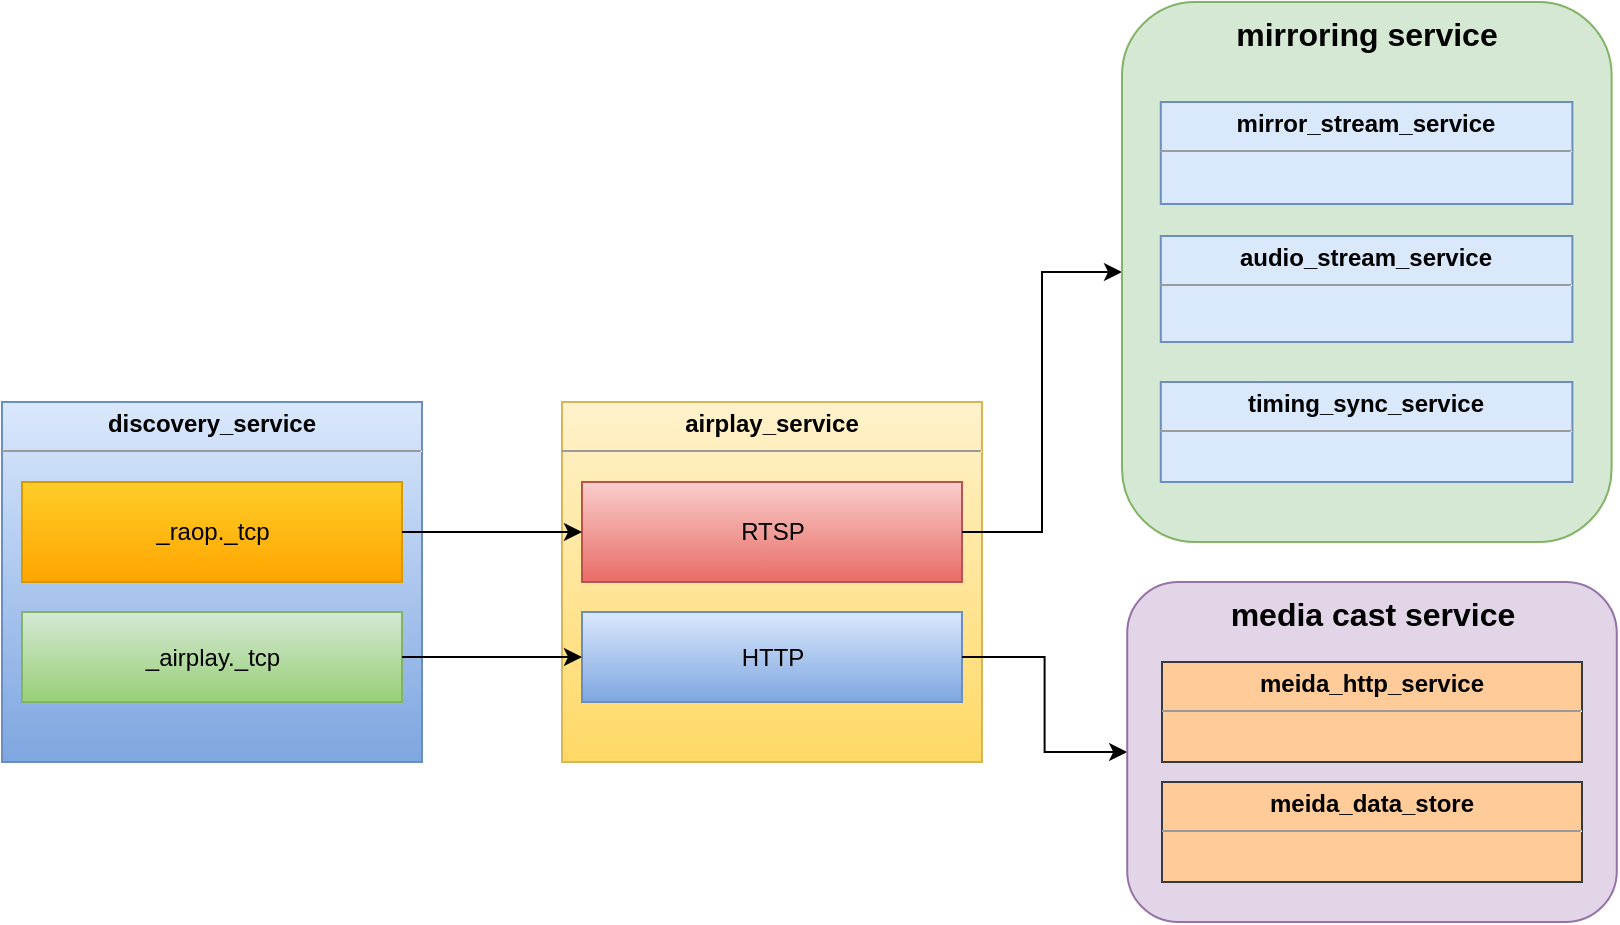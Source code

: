 <mxfile version="14.6.6" type="github">
  <diagram id="LSE1dWnnLpVkwYzT6lio" name="Page-1">
    <mxGraphModel dx="1422" dy="794" grid="1" gridSize="10" guides="1" tooltips="1" connect="1" arrows="1" fold="1" page="1" pageScale="1" pageWidth="1920" pageHeight="1200" math="0" shadow="0">
      <root>
        <mxCell id="0" />
        <mxCell id="1" parent="0" />
        <mxCell id="OiG9uGVqyg-yAegiO8Lx-8" value="" style="group" vertex="1" connectable="0" parent="1">
          <mxGeometry x="300" y="340" width="210" height="180" as="geometry" />
        </mxCell>
        <mxCell id="OiG9uGVqyg-yAegiO8Lx-3" value="" style="group;gradientColor=#b3b3b3;fillColor=#f5f5f5;strokeColor=#666666;container=0;" vertex="1" connectable="0" parent="OiG9uGVqyg-yAegiO8Lx-8">
          <mxGeometry width="210" height="180" as="geometry" />
        </mxCell>
        <mxCell id="5K2OGfcVMbidN2IvRVLD-20" value="&lt;p style=&quot;margin: 0px ; margin-top: 4px ; text-align: center&quot;&gt;&lt;b&gt;discovery_service&lt;/b&gt;&lt;/p&gt;&lt;hr size=&quot;1&quot;&gt;&lt;div style=&quot;height: 2px&quot;&gt;&lt;/div&gt;" style="verticalAlign=top;align=left;overflow=fill;fontSize=12;fontFamily=Helvetica;html=1;gradientColor=#7ea6e0;fillColor=#dae8fc;strokeColor=#6c8ebf;" parent="OiG9uGVqyg-yAegiO8Lx-8" vertex="1">
          <mxGeometry width="210" height="180" as="geometry" />
        </mxCell>
        <mxCell id="5K2OGfcVMbidN2IvRVLD-21" value="_airplay._tcp" style="html=1;gradientColor=#97d077;fillColor=#d5e8d4;strokeColor=#82b366;" parent="OiG9uGVqyg-yAegiO8Lx-8" vertex="1">
          <mxGeometry x="10" y="105" width="190" height="45" as="geometry" />
        </mxCell>
        <mxCell id="5K2OGfcVMbidN2IvRVLD-22" value="_raop._tcp" style="html=1;gradientColor=#ffa500;fillColor=#ffcd28;strokeColor=#d79b00;" parent="OiG9uGVqyg-yAegiO8Lx-8" vertex="1">
          <mxGeometry x="10" y="40" width="190" height="50" as="geometry" />
        </mxCell>
        <mxCell id="OiG9uGVqyg-yAegiO8Lx-9" value="" style="group" vertex="1" connectable="0" parent="1">
          <mxGeometry x="580" y="340" width="210" height="180" as="geometry" />
        </mxCell>
        <mxCell id="OiG9uGVqyg-yAegiO8Lx-4" value="" style="group;gradientColor=#7ea6e0;fillColor=#dae8fc;strokeColor=#6c8ebf;container=0;" vertex="1" connectable="0" parent="OiG9uGVqyg-yAegiO8Lx-9">
          <mxGeometry width="210" height="180" as="geometry" />
        </mxCell>
        <mxCell id="5K2OGfcVMbidN2IvRVLD-23" value="&lt;p style=&quot;margin: 0px ; margin-top: 4px ; text-align: center&quot;&gt;&lt;b&gt;airplay_service&lt;/b&gt;&lt;/p&gt;&lt;hr size=&quot;1&quot;&gt;&lt;div style=&quot;height: 2px&quot;&gt;&lt;/div&gt;" style="verticalAlign=top;align=left;overflow=fill;fontSize=12;fontFamily=Helvetica;html=1;fillColor=#fff2cc;strokeColor=#d6b656;gradientColor=#ffd966;" parent="OiG9uGVqyg-yAegiO8Lx-9" vertex="1">
          <mxGeometry width="210" height="180" as="geometry" />
        </mxCell>
        <mxCell id="5K2OGfcVMbidN2IvRVLD-27" value="RTSP" style="html=1;fillColor=#f8cecc;strokeColor=#b85450;gradientColor=#ea6b66;" parent="OiG9uGVqyg-yAegiO8Lx-9" vertex="1">
          <mxGeometry x="10" y="40" width="190" height="50" as="geometry" />
        </mxCell>
        <mxCell id="5K2OGfcVMbidN2IvRVLD-28" value="HTTP" style="html=1;fillColor=#dae8fc;strokeColor=#6c8ebf;gradientColor=#7ea6e0;" parent="OiG9uGVqyg-yAegiO8Lx-9" vertex="1">
          <mxGeometry x="10" y="105" width="190" height="45" as="geometry" />
        </mxCell>
        <mxCell id="OiG9uGVqyg-yAegiO8Lx-10" style="edgeStyle=orthogonalEdgeStyle;rounded=0;orthogonalLoop=1;jettySize=auto;html=1;exitX=1;exitY=0.5;exitDx=0;exitDy=0;entryX=0;entryY=0.5;entryDx=0;entryDy=0;fontSize=16;" edge="1" parent="1" source="5K2OGfcVMbidN2IvRVLD-22" target="5K2OGfcVMbidN2IvRVLD-27">
          <mxGeometry relative="1" as="geometry" />
        </mxCell>
        <mxCell id="OiG9uGVqyg-yAegiO8Lx-11" style="edgeStyle=orthogonalEdgeStyle;rounded=0;orthogonalLoop=1;jettySize=auto;html=1;exitX=1;exitY=0.5;exitDx=0;exitDy=0;fontSize=16;" edge="1" parent="1" source="5K2OGfcVMbidN2IvRVLD-21" target="5K2OGfcVMbidN2IvRVLD-28">
          <mxGeometry relative="1" as="geometry" />
        </mxCell>
        <mxCell id="OiG9uGVqyg-yAegiO8Lx-14" style="edgeStyle=orthogonalEdgeStyle;rounded=0;orthogonalLoop=1;jettySize=auto;html=1;exitX=1;exitY=0.5;exitDx=0;exitDy=0;entryX=0;entryY=0.5;entryDx=0;entryDy=0;fontSize=16;" edge="1" parent="1" source="5K2OGfcVMbidN2IvRVLD-28" target="OiG9uGVqyg-yAegiO8Lx-2">
          <mxGeometry relative="1" as="geometry" />
        </mxCell>
        <mxCell id="OiG9uGVqyg-yAegiO8Lx-15" style="edgeStyle=orthogonalEdgeStyle;rounded=0;orthogonalLoop=1;jettySize=auto;html=1;exitX=1;exitY=0.5;exitDx=0;exitDy=0;entryX=0;entryY=0.5;entryDx=0;entryDy=0;fontSize=16;" edge="1" parent="1" source="5K2OGfcVMbidN2IvRVLD-27" target="OiG9uGVqyg-yAegiO8Lx-1">
          <mxGeometry relative="1" as="geometry" />
        </mxCell>
        <mxCell id="OiG9uGVqyg-yAegiO8Lx-1" value="mirroring service" style="rounded=1;whiteSpace=wrap;html=1;verticalAlign=top;fontSize=16;fontStyle=1;fillColor=#d5e8d4;strokeColor=#82b366;" vertex="1" parent="1">
          <mxGeometry x="860" y="140" width="244.8" height="270" as="geometry" />
        </mxCell>
        <mxCell id="5K2OGfcVMbidN2IvRVLD-24" value="&lt;p style=&quot;margin: 0px ; margin-top: 4px ; text-align: center&quot;&gt;&lt;b&gt;mirror_stream_service&lt;/b&gt;&lt;/p&gt;&lt;hr size=&quot;1&quot;&gt;&lt;div style=&quot;height: 2px&quot;&gt;&lt;/div&gt;" style="verticalAlign=top;align=left;overflow=fill;fontSize=12;fontFamily=Helvetica;html=1;fillColor=#dae8fc;strokeColor=#6c8ebf;" parent="1" vertex="1">
          <mxGeometry x="879.4" y="190" width="205.8" height="51" as="geometry" />
        </mxCell>
        <mxCell id="5K2OGfcVMbidN2IvRVLD-25" value="&lt;p style=&quot;margin: 0px ; margin-top: 4px ; text-align: center&quot;&gt;&lt;b&gt;audio_stream_service&lt;/b&gt;&lt;/p&gt;&lt;hr size=&quot;1&quot;&gt;&lt;div style=&quot;height: 2px&quot;&gt;&lt;/div&gt;" style="verticalAlign=top;align=left;overflow=fill;fontSize=12;fontFamily=Helvetica;html=1;fillColor=#dae8fc;strokeColor=#6c8ebf;" parent="1" vertex="1">
          <mxGeometry x="879.4" y="257" width="205.8" height="53" as="geometry" />
        </mxCell>
        <mxCell id="5K2OGfcVMbidN2IvRVLD-26" value="&lt;p style=&quot;margin: 0px ; margin-top: 4px ; text-align: center&quot;&gt;&lt;b&gt;timing_sync_service&lt;/b&gt;&lt;/p&gt;&lt;hr size=&quot;1&quot;&gt;&lt;div style=&quot;height: 2px&quot;&gt;&lt;/div&gt;" style="verticalAlign=top;align=left;overflow=fill;fontSize=12;fontFamily=Helvetica;html=1;fillColor=#dae8fc;strokeColor=#6c8ebf;" parent="1" vertex="1">
          <mxGeometry x="879.4" y="330" width="205.8" height="50" as="geometry" />
        </mxCell>
        <mxCell id="OiG9uGVqyg-yAegiO8Lx-16" value="" style="group" vertex="1" connectable="0" parent="1">
          <mxGeometry x="862.6" y="430" width="244.8" height="170" as="geometry" />
        </mxCell>
        <mxCell id="OiG9uGVqyg-yAegiO8Lx-2" value="media cast service" style="rounded=1;whiteSpace=wrap;html=1;verticalAlign=top;fontSize=16;fontStyle=1;fillColor=#e1d5e7;strokeColor=#9673a6;" vertex="1" parent="OiG9uGVqyg-yAegiO8Lx-16">
          <mxGeometry width="244.8" height="170" as="geometry" />
        </mxCell>
        <mxCell id="5K2OGfcVMbidN2IvRVLD-30" value="&lt;p style=&quot;margin: 0px ; margin-top: 4px ; text-align: center&quot;&gt;&lt;b&gt;meida&lt;/b&gt;&lt;b&gt;_http_service&lt;/b&gt;&lt;/p&gt;&lt;hr size=&quot;1&quot;&gt;&lt;div style=&quot;height: 2px&quot;&gt;&lt;/div&gt;" style="verticalAlign=top;align=left;overflow=fill;fontSize=12;fontFamily=Helvetica;html=1;fillColor=#ffcc99;strokeColor=#36393d;" parent="OiG9uGVqyg-yAegiO8Lx-16" vertex="1">
          <mxGeometry x="17.4" y="40" width="210" height="50" as="geometry" />
        </mxCell>
        <mxCell id="5K2OGfcVMbidN2IvRVLD-31" value="&lt;p style=&quot;margin: 0px ; margin-top: 4px ; text-align: center&quot;&gt;&lt;b&gt;meida&lt;/b&gt;&lt;b&gt;_data_store&lt;/b&gt;&lt;/p&gt;&lt;hr size=&quot;1&quot;&gt;&lt;div style=&quot;height: 2px&quot;&gt;&lt;/div&gt;" style="verticalAlign=top;align=left;overflow=fill;fontSize=12;fontFamily=Helvetica;html=1;fillColor=#ffcc99;strokeColor=#36393d;" parent="OiG9uGVqyg-yAegiO8Lx-16" vertex="1">
          <mxGeometry x="17.4" y="100" width="210" height="50" as="geometry" />
        </mxCell>
      </root>
    </mxGraphModel>
  </diagram>
</mxfile>
